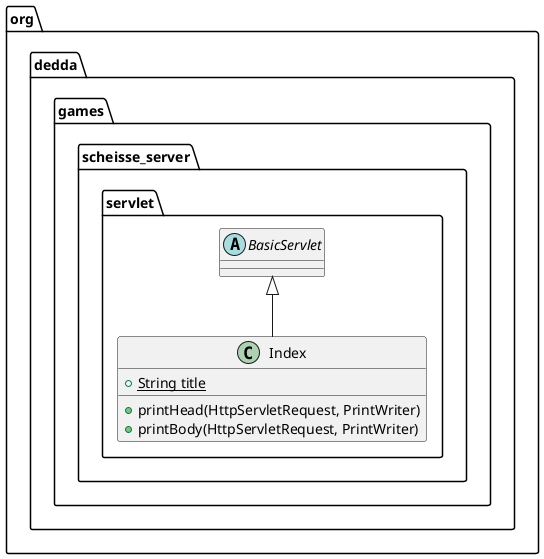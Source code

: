 @startuml
abstract class org.dedda.games.scheisse_server.servlet.BasicServlet

class org.dedda.games.scheisse_server.servlet.Index{
    + {static} String title
    + printHead(HttpServletRequest, PrintWriter)
    + printBody(HttpServletRequest, PrintWriter)
}

org.dedda.games.scheisse_server.servlet.BasicServlet <|-- org.dedda.games.scheisse_server.servlet.Index
@enduml